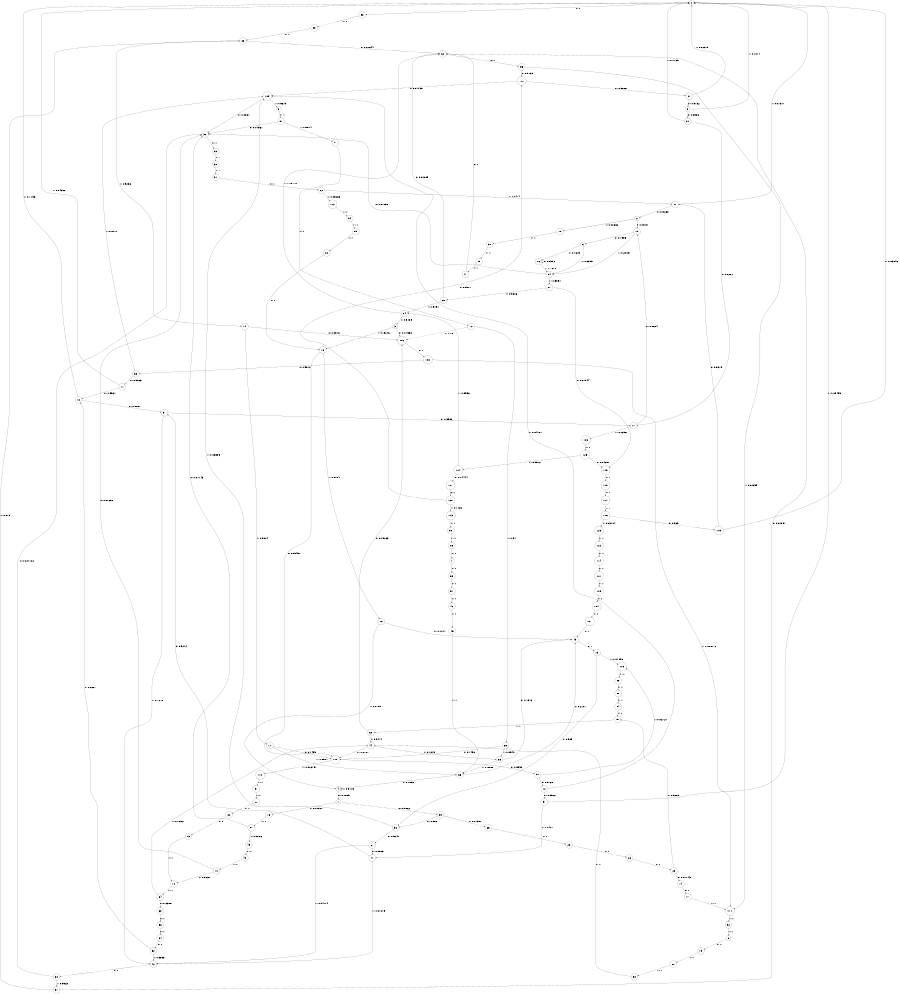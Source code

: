 digraph "ch3_face_grouped_df_L15" {
size = "6,8.5";
ratio = "fill";
node [shape = circle];
node [fontsize = 24];
edge [fontsize = 24];
0 -> 93 [label = "1: 1        "];
1 -> 39 [label = "0: 0.9862   "];
1 -> 76 [label = "1: 0.01381  "];
2 -> 15 [label = "0: 0.9737   "];
2 -> 10 [label = "1: 0.02632  "];
3 -> 106 [label = "0: 0.07538  "];
3 -> 19 [label = "1: 0.9246   "];
4 -> 1 [label = "0: 0.1885   "];
4 -> 4 [label = "1: 0.8115   "];
5 -> 20 [label = "0: 0.8986   "];
5 -> 0 [label = "1: 0.1014   "];
6 -> 16 [label = "0: 0.7645   "];
6 -> 34 [label = "1: 0.2355   "];
7 -> 59 [label = "1: 1        "];
8 -> 79 [label = "1: 1        "];
9 -> 87 [label = "1: 1        "];
10 -> 30 [label = "1: 1        "];
11 -> 78 [label = "0: 0.9561   "];
11 -> 0 [label = "1: 0.04386  "];
12 -> 51 [label = "0: 0.9582   "];
12 -> 109 [label = "1: 0.04181  "];
13 -> 98 [label = "0: 0.989    "];
13 -> 108 [label = "1: 0.01096  "];
14 -> 77 [label = "0: 1        "];
15 -> 6 [label = "0: 0.7995   "];
15 -> 34 [label = "1: 0.2005   "];
16 -> 16 [label = "0: 0.8392   "];
16 -> 34 [label = "1: 0.1608   "];
17 -> 15 [label = "0: 0.8604   "];
17 -> 126 [label = "1: 0.1396   "];
18 -> 43 [label = "0: 0.1211   "];
18 -> 4 [label = "1: 0.8789   "];
19 -> 100 [label = "0: 0.09457  "];
19 -> 18 [label = "1: 0.9054   "];
20 -> 17 [label = "0: 0.8261   "];
20 -> 0 [label = "1: 0.1739   "];
21 -> 2 [label = "0: 0.9268   "];
21 -> 0 [label = "1: 0.07317  "];
22 -> 21 [label = "0: 0.9474   "];
22 -> 112 [label = "1: 0.05263  "];
23 -> 14 [label = "0: 0.07143  "];
23 -> 75 [label = "1: 0.9286   "];
24 -> 62 [label = "0: 0.05115  "];
24 -> 3 [label = "1: 0.9489   "];
25 -> 62 [label = "0: 0.02085  "];
25 -> 24 [label = "1: 0.9791   "];
26 -> 23 [label = "1: 1        "];
27 -> 119 [label = "0: 0.01944  "];
27 -> 25 [label = "1: 0.9806   "];
28 -> 26 [label = "1: 1        "];
29 -> 41 [label = "1: 1        "];
30 -> 29 [label = "1: 1        "];
31 -> 22 [label = "0: 1        "];
32 -> 31 [label = "0: 1        "];
33 -> 32 [label = "0: 1        "];
34 -> 36 [label = "0: 0.01058  "];
34 -> 27 [label = "1: 0.9894   "];
35 -> 28 [label = "1: 1        "];
36 -> 33 [label = "0: 1        "];
37 -> 62 [label = "0: 0.02697  "];
37 -> 83 [label = "1: 0.973    "];
38 -> 36 [label = "0: 0.007722  "];
38 -> 37 [label = "1: 0.9923   "];
39 -> 98 [label = "0: 0.986    "];
39 -> 35 [label = "1: 0.01397  "];
40 -> 36 [label = "0: 0.07692  "];
40 -> 70 [label = "1: 0.9231   "];
41 -> 62 [label = "0: 1        "];
42 -> 38 [label = "1: 1        "];
43 -> 13 [label = "0: 1        "];
44 -> 100 [label = "0: 0.2121   "];
44 -> 66 [label = "1: 0.7879   "];
45 -> 65 [label = "1: 1        "];
46 -> 45 [label = "1: 1        "];
47 -> 61 [label = "0: 0.9272   "];
47 -> 42 [label = "1: 0.07279  "];
48 -> 40 [label = "1: 1        "];
49 -> 48 [label = "1: 1        "];
50 -> 36 [label = "0: 0.07143  "];
50 -> 49 [label = "1: 0.9286   "];
51 -> 47 [label = "0: 0.9451   "];
51 -> 0 [label = "1: 0.05495  "];
52 -> 78 [label = "0: 0.6667   "];
52 -> 42 [label = "1: 0.3333   "];
53 -> 11 [label = "0: 0.9823   "];
53 -> 109 [label = "1: 0.0177   "];
54 -> 52 [label = "0: 1        "];
55 -> 102 [label = "0: 0.9735   "];
55 -> 111 [label = "1: 0.02655  "];
56 -> 54 [label = "0: 1        "];
57 -> 46 [label = "1: 1        "];
58 -> 44 [label = "1: 1        "];
59 -> 57 [label = "1: 1        "];
60 -> 58 [label = "1: 1        "];
61 -> 17 [label = "0: 0.8982   "];
61 -> 42 [label = "1: 0.1018   "];
62 -> 55 [label = "0: 1        "];
63 -> 56 [label = "0: 1        "];
64 -> 63 [label = "0: 0.2308   "];
64 -> 44 [label = "1: 0.7692   "];
65 -> 43 [label = "0: 0.2107   "];
65 -> 4 [label = "1: 0.7893   "];
66 -> 43 [label = "0: 0.1912   "];
66 -> 65 [label = "1: 0.8088   "];
67 -> 47 [label = "0: 0.9583   "];
67 -> 42 [label = "1: 0.04174  "];
68 -> 106 [label = "0: 0.05263  "];
68 -> 44 [label = "1: 0.9474   "];
69 -> 100 [label = "0: 0.1458   "];
69 -> 66 [label = "1: 0.8542   "];
70 -> 64 [label = "1: 1        "];
71 -> 100 [label = "0: 0.1499   "];
71 -> 65 [label = "1: 0.8501   "];
72 -> 106 [label = "0: 0.06     "];
72 -> 69 [label = "1: 0.94     "];
73 -> 70 [label = "1: 1        "];
74 -> 106 [label = "0: 0.0976   "];
74 -> 71 [label = "1: 0.9024   "];
75 -> 68 [label = "1: 1        "];
76 -> 50 [label = "1: 1        "];
77 -> 111 [label = "1: 1        "];
78 -> 61 [label = "0: 0.8807   "];
78 -> 0 [label = "1: 0.1193   "];
79 -> 60 [label = "1: 1        "];
80 -> 19 [label = "1: 1        "];
81 -> 72 [label = "1: 1        "];
82 -> 73 [label = "1: 1        "];
83 -> 62 [label = "0: 0.07644  "];
83 -> 74 [label = "1: 0.9236   "];
84 -> 75 [label = "1: 1        "];
85 -> 80 [label = "1: 1        "];
86 -> 7 [label = "1: 1        "];
87 -> 36 [label = "0: 0.01961  "];
87 -> 81 [label = "1: 0.9804   "];
88 -> 82 [label = "1: 1        "];
89 -> 83 [label = "1: 1        "];
90 -> 84 [label = "1: 1        "];
91 -> 88 [label = "1: 1        "];
92 -> 8 [label = "1: 1        "];
93 -> 89 [label = "1: 1        "];
94 -> 85 [label = "1: 1        "];
95 -> 86 [label = "1: 1        "];
96 -> 90 [label = "1: 1        "];
97 -> 5 [label = "0: 0.9732   "];
97 -> 0 [label = "1: 0.02679  "];
98 -> 67 [label = "0: 0.9641   "];
98 -> 109 [label = "1: 0.03593  "];
99 -> 12 [label = "0: 0.9728   "];
99 -> 108 [label = "1: 0.02721  "];
100 -> 99 [label = "0: 0.9932   "];
100 -> 110 [label = "1: 0.006757  "];
101 -> 43 [label = "0: 1        "];
102 -> 97 [label = "0: 0.9826   "];
102 -> 109 [label = "1: 0.01739  "];
103 -> 53 [label = "0: 0.9912   "];
103 -> 111 [label = "1: 0.008772  "];
104 -> 101 [label = "1: 1        "];
105 -> 104 [label = "1: 1        "];
106 -> 103 [label = "0: 1        "];
107 -> 105 [label = "1: 1        "];
108 -> 96 [label = "1: 1        "];
109 -> 36 [label = "0: 0.0381   "];
109 -> 9 [label = "1: 0.9619   "];
110 -> 91 [label = "1: 1        "];
111 -> 92 [label = "1: 1        "];
112 -> 94 [label = "1: 1        "];
113 -> 95 [label = "1: 1        "];
114 -> 107 [label = "1: 1        "];
115 -> 21 [label = "0: 0.9615   "];
115 -> 0 [label = "1: 0.03846  "];
116 -> 115 [label = "0: 0.963    "];
116 -> 123 [label = "1: 0.03704  "];
117 -> 116 [label = "0: 1        "];
118 -> 117 [label = "0: 1        "];
119 -> 118 [label = "0: 1        "];
120 -> 102 [label = "0: 0.8571   "];
120 -> 113 [label = "1: 0.1429   "];
121 -> 120 [label = "0: 1        "];
122 -> 114 [label = "1: 1        "];
123 -> 122 [label = "1: 1        "];
124 -> 121 [label = "0: 0.04444  "];
124 -> 24 [label = "1: 0.9556   "];
125 -> 119 [label = "0: 0.04281  "];
125 -> 124 [label = "1: 0.9572   "];
126 -> 125 [label = "1: 1        "];
}